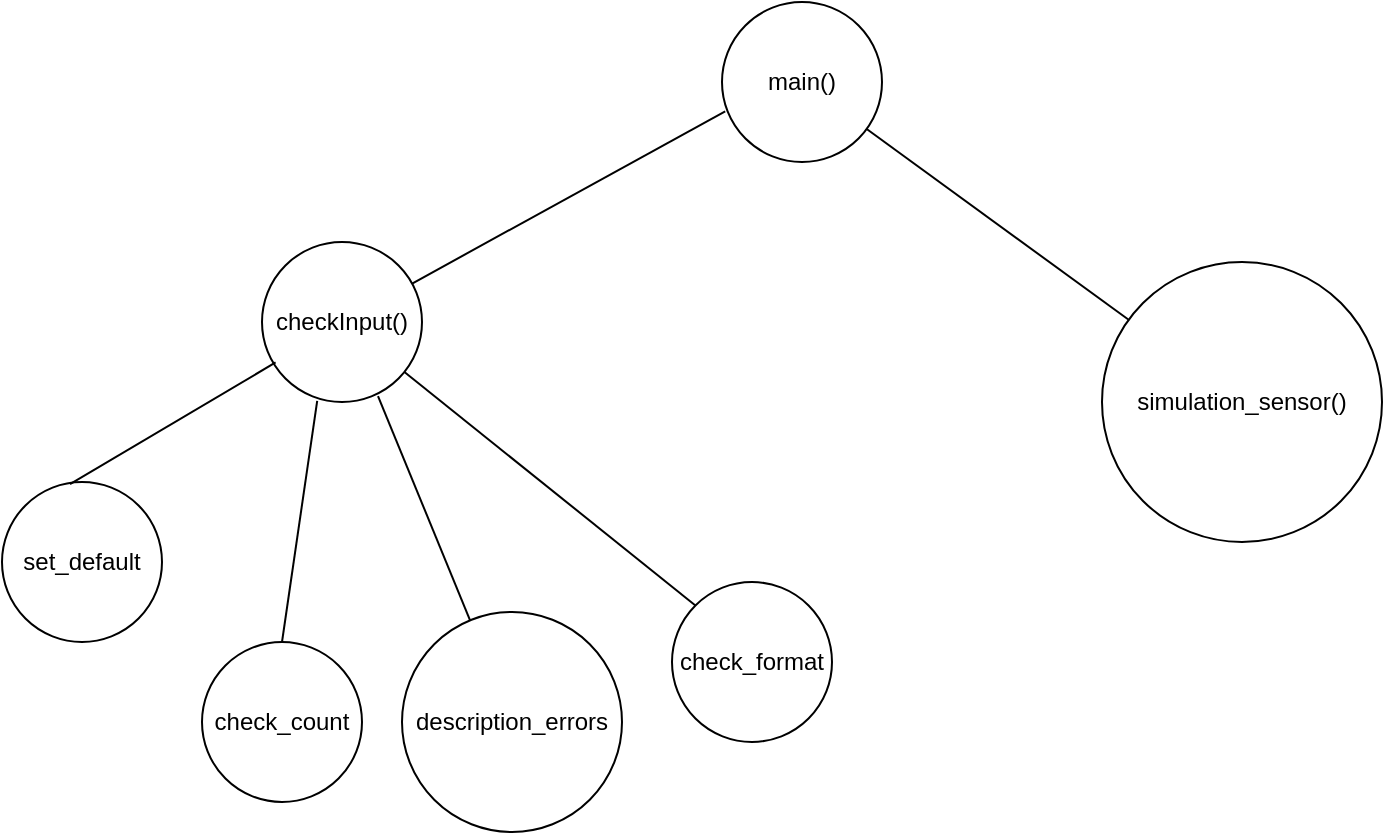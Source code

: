 <mxfile version="20.7.4" type="github">
  <diagram id="wFE0QG_FPsp0jaGvCLVb" name="Page-1">
    <mxGraphModel dx="1276" dy="527" grid="1" gridSize="10" guides="1" tooltips="1" connect="1" arrows="1" fold="1" page="1" pageScale="1" pageWidth="850" pageHeight="1100" math="0" shadow="0">
      <root>
        <mxCell id="0" />
        <mxCell id="1" parent="0" />
        <mxCell id="9rK9C1dMe3X2-boEoc99-1" value="main()" style="ellipse;whiteSpace=wrap;html=1;aspect=fixed;" vertex="1" parent="1">
          <mxGeometry x="370" y="20" width="80" height="80" as="geometry" />
        </mxCell>
        <mxCell id="9rK9C1dMe3X2-boEoc99-2" value="checkInput()" style="ellipse;whiteSpace=wrap;html=1;aspect=fixed;" vertex="1" parent="1">
          <mxGeometry x="140" y="140" width="80" height="80" as="geometry" />
        </mxCell>
        <mxCell id="9rK9C1dMe3X2-boEoc99-3" value="simulation_sensor()" style="ellipse;whiteSpace=wrap;html=1;aspect=fixed;" vertex="1" parent="1">
          <mxGeometry x="560" y="150" width="140" height="140" as="geometry" />
        </mxCell>
        <mxCell id="9rK9C1dMe3X2-boEoc99-4" value="set_default" style="ellipse;whiteSpace=wrap;html=1;aspect=fixed;" vertex="1" parent="1">
          <mxGeometry x="10" y="260" width="80" height="80" as="geometry" />
        </mxCell>
        <mxCell id="9rK9C1dMe3X2-boEoc99-5" value="description_errors" style="ellipse;whiteSpace=wrap;html=1;aspect=fixed;" vertex="1" parent="1">
          <mxGeometry x="210" y="325" width="110" height="110" as="geometry" />
        </mxCell>
        <mxCell id="9rK9C1dMe3X2-boEoc99-6" value="check_format" style="ellipse;whiteSpace=wrap;html=1;aspect=fixed;" vertex="1" parent="1">
          <mxGeometry x="345" y="310" width="80" height="80" as="geometry" />
        </mxCell>
        <mxCell id="9rK9C1dMe3X2-boEoc99-7" value="check_count" style="ellipse;whiteSpace=wrap;html=1;aspect=fixed;" vertex="1" parent="1">
          <mxGeometry x="110" y="340" width="80" height="80" as="geometry" />
        </mxCell>
        <mxCell id="9rK9C1dMe3X2-boEoc99-8" value="" style="endArrow=none;html=1;rounded=0;entryX=0.085;entryY=0.753;entryDx=0;entryDy=0;entryPerimeter=0;exitX=0.425;exitY=0.013;exitDx=0;exitDy=0;exitPerimeter=0;" edge="1" parent="1" source="9rK9C1dMe3X2-boEoc99-4" target="9rK9C1dMe3X2-boEoc99-2">
          <mxGeometry width="50" height="50" relative="1" as="geometry">
            <mxPoint x="40" y="240" as="sourcePoint" />
            <mxPoint x="90" y="190" as="targetPoint" />
          </mxGeometry>
        </mxCell>
        <mxCell id="9rK9C1dMe3X2-boEoc99-9" value="" style="endArrow=none;html=1;rounded=0;entryX=0.345;entryY=0.993;entryDx=0;entryDy=0;entryPerimeter=0;exitX=0.5;exitY=0;exitDx=0;exitDy=0;" edge="1" parent="1" source="9rK9C1dMe3X2-boEoc99-7" target="9rK9C1dMe3X2-boEoc99-2">
          <mxGeometry width="50" height="50" relative="1" as="geometry">
            <mxPoint x="140" y="330" as="sourcePoint" />
            <mxPoint x="190" y="280" as="targetPoint" />
          </mxGeometry>
        </mxCell>
        <mxCell id="9rK9C1dMe3X2-boEoc99-10" value="" style="endArrow=none;html=1;rounded=0;entryX=0.725;entryY=0.963;entryDx=0;entryDy=0;entryPerimeter=0;" edge="1" parent="1" source="9rK9C1dMe3X2-boEoc99-5" target="9rK9C1dMe3X2-boEoc99-2">
          <mxGeometry width="50" height="50" relative="1" as="geometry">
            <mxPoint x="190" y="310" as="sourcePoint" />
            <mxPoint x="240" y="260" as="targetPoint" />
          </mxGeometry>
        </mxCell>
        <mxCell id="9rK9C1dMe3X2-boEoc99-11" value="" style="endArrow=none;html=1;rounded=0;exitX=0;exitY=0;exitDx=0;exitDy=0;" edge="1" parent="1" source="9rK9C1dMe3X2-boEoc99-6" target="9rK9C1dMe3X2-boEoc99-2">
          <mxGeometry width="50" height="50" relative="1" as="geometry">
            <mxPoint x="360" y="290" as="sourcePoint" />
            <mxPoint x="310" y="230" as="targetPoint" />
          </mxGeometry>
        </mxCell>
        <mxCell id="9rK9C1dMe3X2-boEoc99-12" value="" style="endArrow=none;html=1;rounded=0;entryX=0.02;entryY=0.683;entryDx=0;entryDy=0;entryPerimeter=0;" edge="1" parent="1" source="9rK9C1dMe3X2-boEoc99-2" target="9rK9C1dMe3X2-boEoc99-1">
          <mxGeometry width="50" height="50" relative="1" as="geometry">
            <mxPoint x="280" y="120" as="sourcePoint" />
            <mxPoint x="330" y="70" as="targetPoint" />
          </mxGeometry>
        </mxCell>
        <mxCell id="9rK9C1dMe3X2-boEoc99-13" value="" style="endArrow=none;html=1;rounded=0;" edge="1" parent="1" source="9rK9C1dMe3X2-boEoc99-3" target="9rK9C1dMe3X2-boEoc99-1">
          <mxGeometry width="50" height="50" relative="1" as="geometry">
            <mxPoint x="500" y="190" as="sourcePoint" />
            <mxPoint x="550" y="140" as="targetPoint" />
          </mxGeometry>
        </mxCell>
      </root>
    </mxGraphModel>
  </diagram>
</mxfile>
